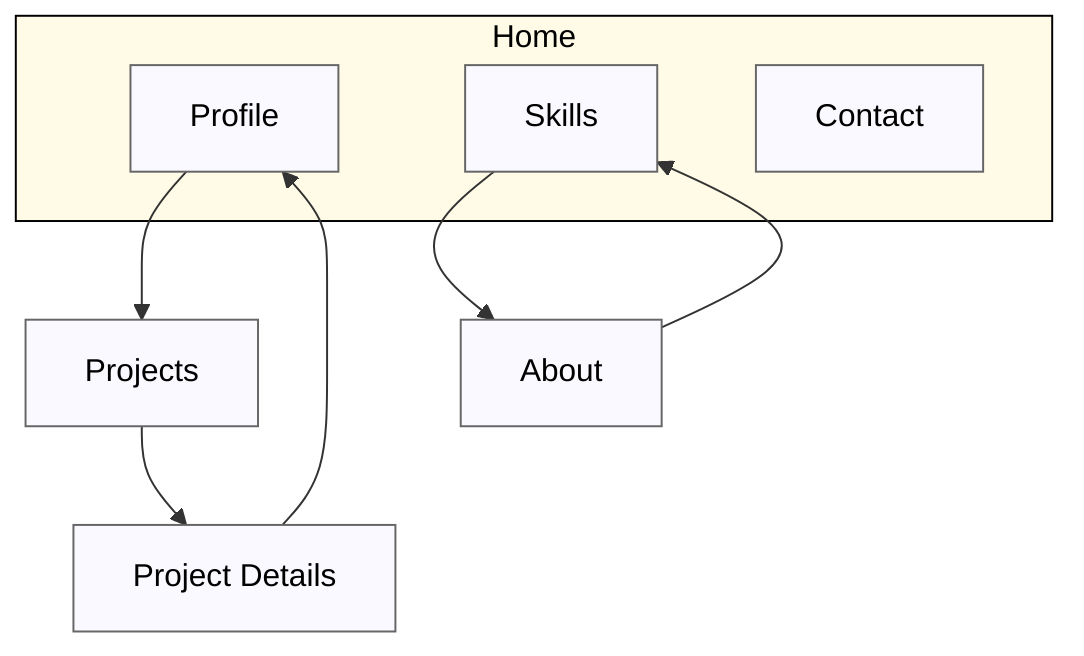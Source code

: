 graph TD
    subgraph HomeSection["Home"]
        A1[Profile]
        A2[Skills]
        A3[Contact]
    end

    A1 --> B[Projects]
    A2 --> C[About]
    B --> D[Project Details]
    D --> A1
    C --> A2

    %% Styling
    classDef main fill:#fffbe6,stroke:#000,color:#000,stroke-width:1px;
    classDef node fill:#f9f9ff,stroke:#666,color:#000,stroke-width:1px;

    class HomeSection main;
    class A1,A2,A3,B,C,D node;